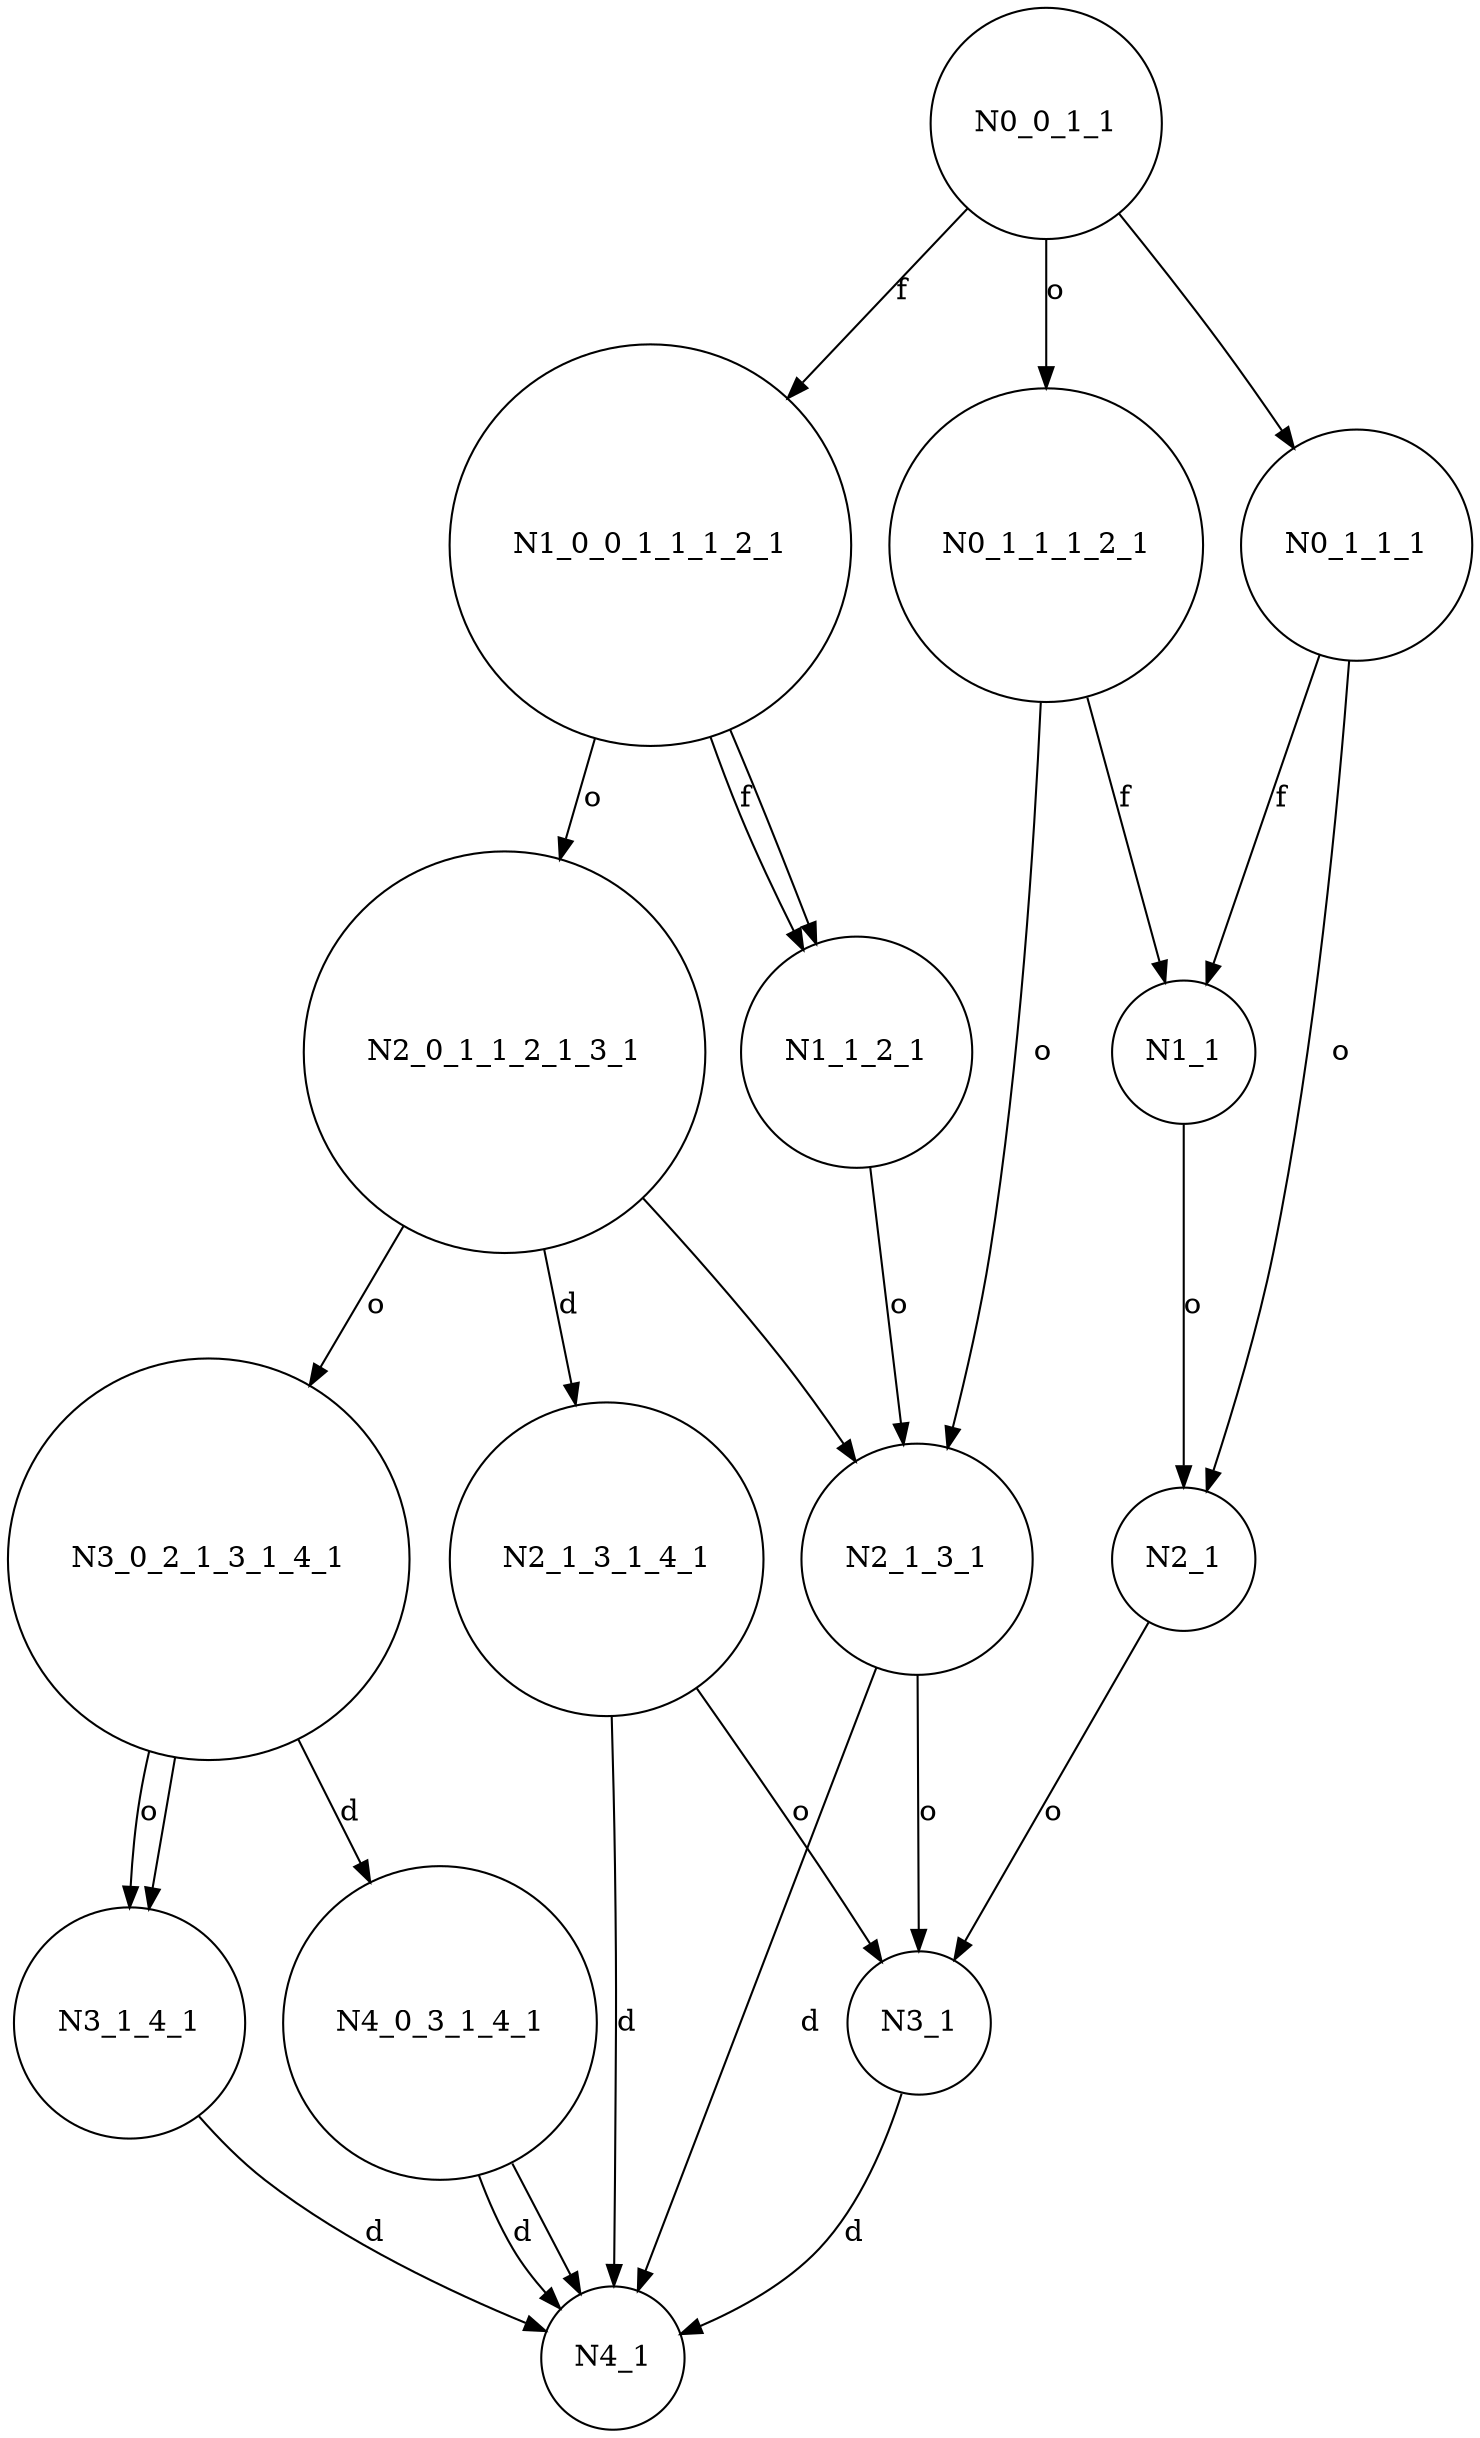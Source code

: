 digraph dfa {
node [shape = circle];
N0_0_1_1 -> N0_1_1_1;
N1_0_0_1_1_1_2_1 -> N1_1_2_1;
N2_0_1_1_2_1_3_1 -> N2_1_3_1;
N3_0_2_1_3_1_4_1 -> N3_1_4_1;
N4_0_3_1_4_1 -> N4_1;
N0_0_1_1 -> N1_0_0_1_1_1_2_1 [ label = "f" ];
N0_0_1_1 -> N0_1_1_1_2_1 [ label = "o" ];
N0_1_1_1_2_1 -> N1_1 [ label = "f" ];
N0_1_1_1_2_1 -> N2_1_3_1 [ label = "o" ];
N2_1_3_1 -> N3_1 [ label = "o" ];
N2_1_3_1 -> N4_1 [ label = "d" ];
N3_1 -> N4_1 [ label = "d" ];
N1_1 -> N2_1 [ label = "o" ];
N2_1 -> N3_1 [ label = "o" ];
N0_1_1_1 -> N1_1 [ label = "f" ];
N0_1_1_1 -> N2_1 [ label = "o" ];
N1_0_0_1_1_1_2_1 -> N2_0_1_1_2_1_3_1 [ label = "o" ];
N1_0_0_1_1_1_2_1 -> N1_1_2_1 [ label = "f" ];
N1_1_2_1 -> N2_1_3_1 [ label = "o" ];
N2_0_1_1_2_1_3_1 -> N3_0_2_1_3_1_4_1 [ label = "o" ];
N2_0_1_1_2_1_3_1 -> N2_1_3_1_4_1 [ label = "d" ];
N2_1_3_1_4_1 -> N3_1 [ label = "o" ];
N2_1_3_1_4_1 -> N4_1 [ label = "d" ];
N3_0_2_1_3_1_4_1 -> N4_0_3_1_4_1 [ label = "d" ];
N3_0_2_1_3_1_4_1 -> N3_1_4_1 [ label = "o" ];
N3_1_4_1 -> N4_1 [ label = "d" ];
N4_0_3_1_4_1 -> N4_1 [ label = "d" ];
}